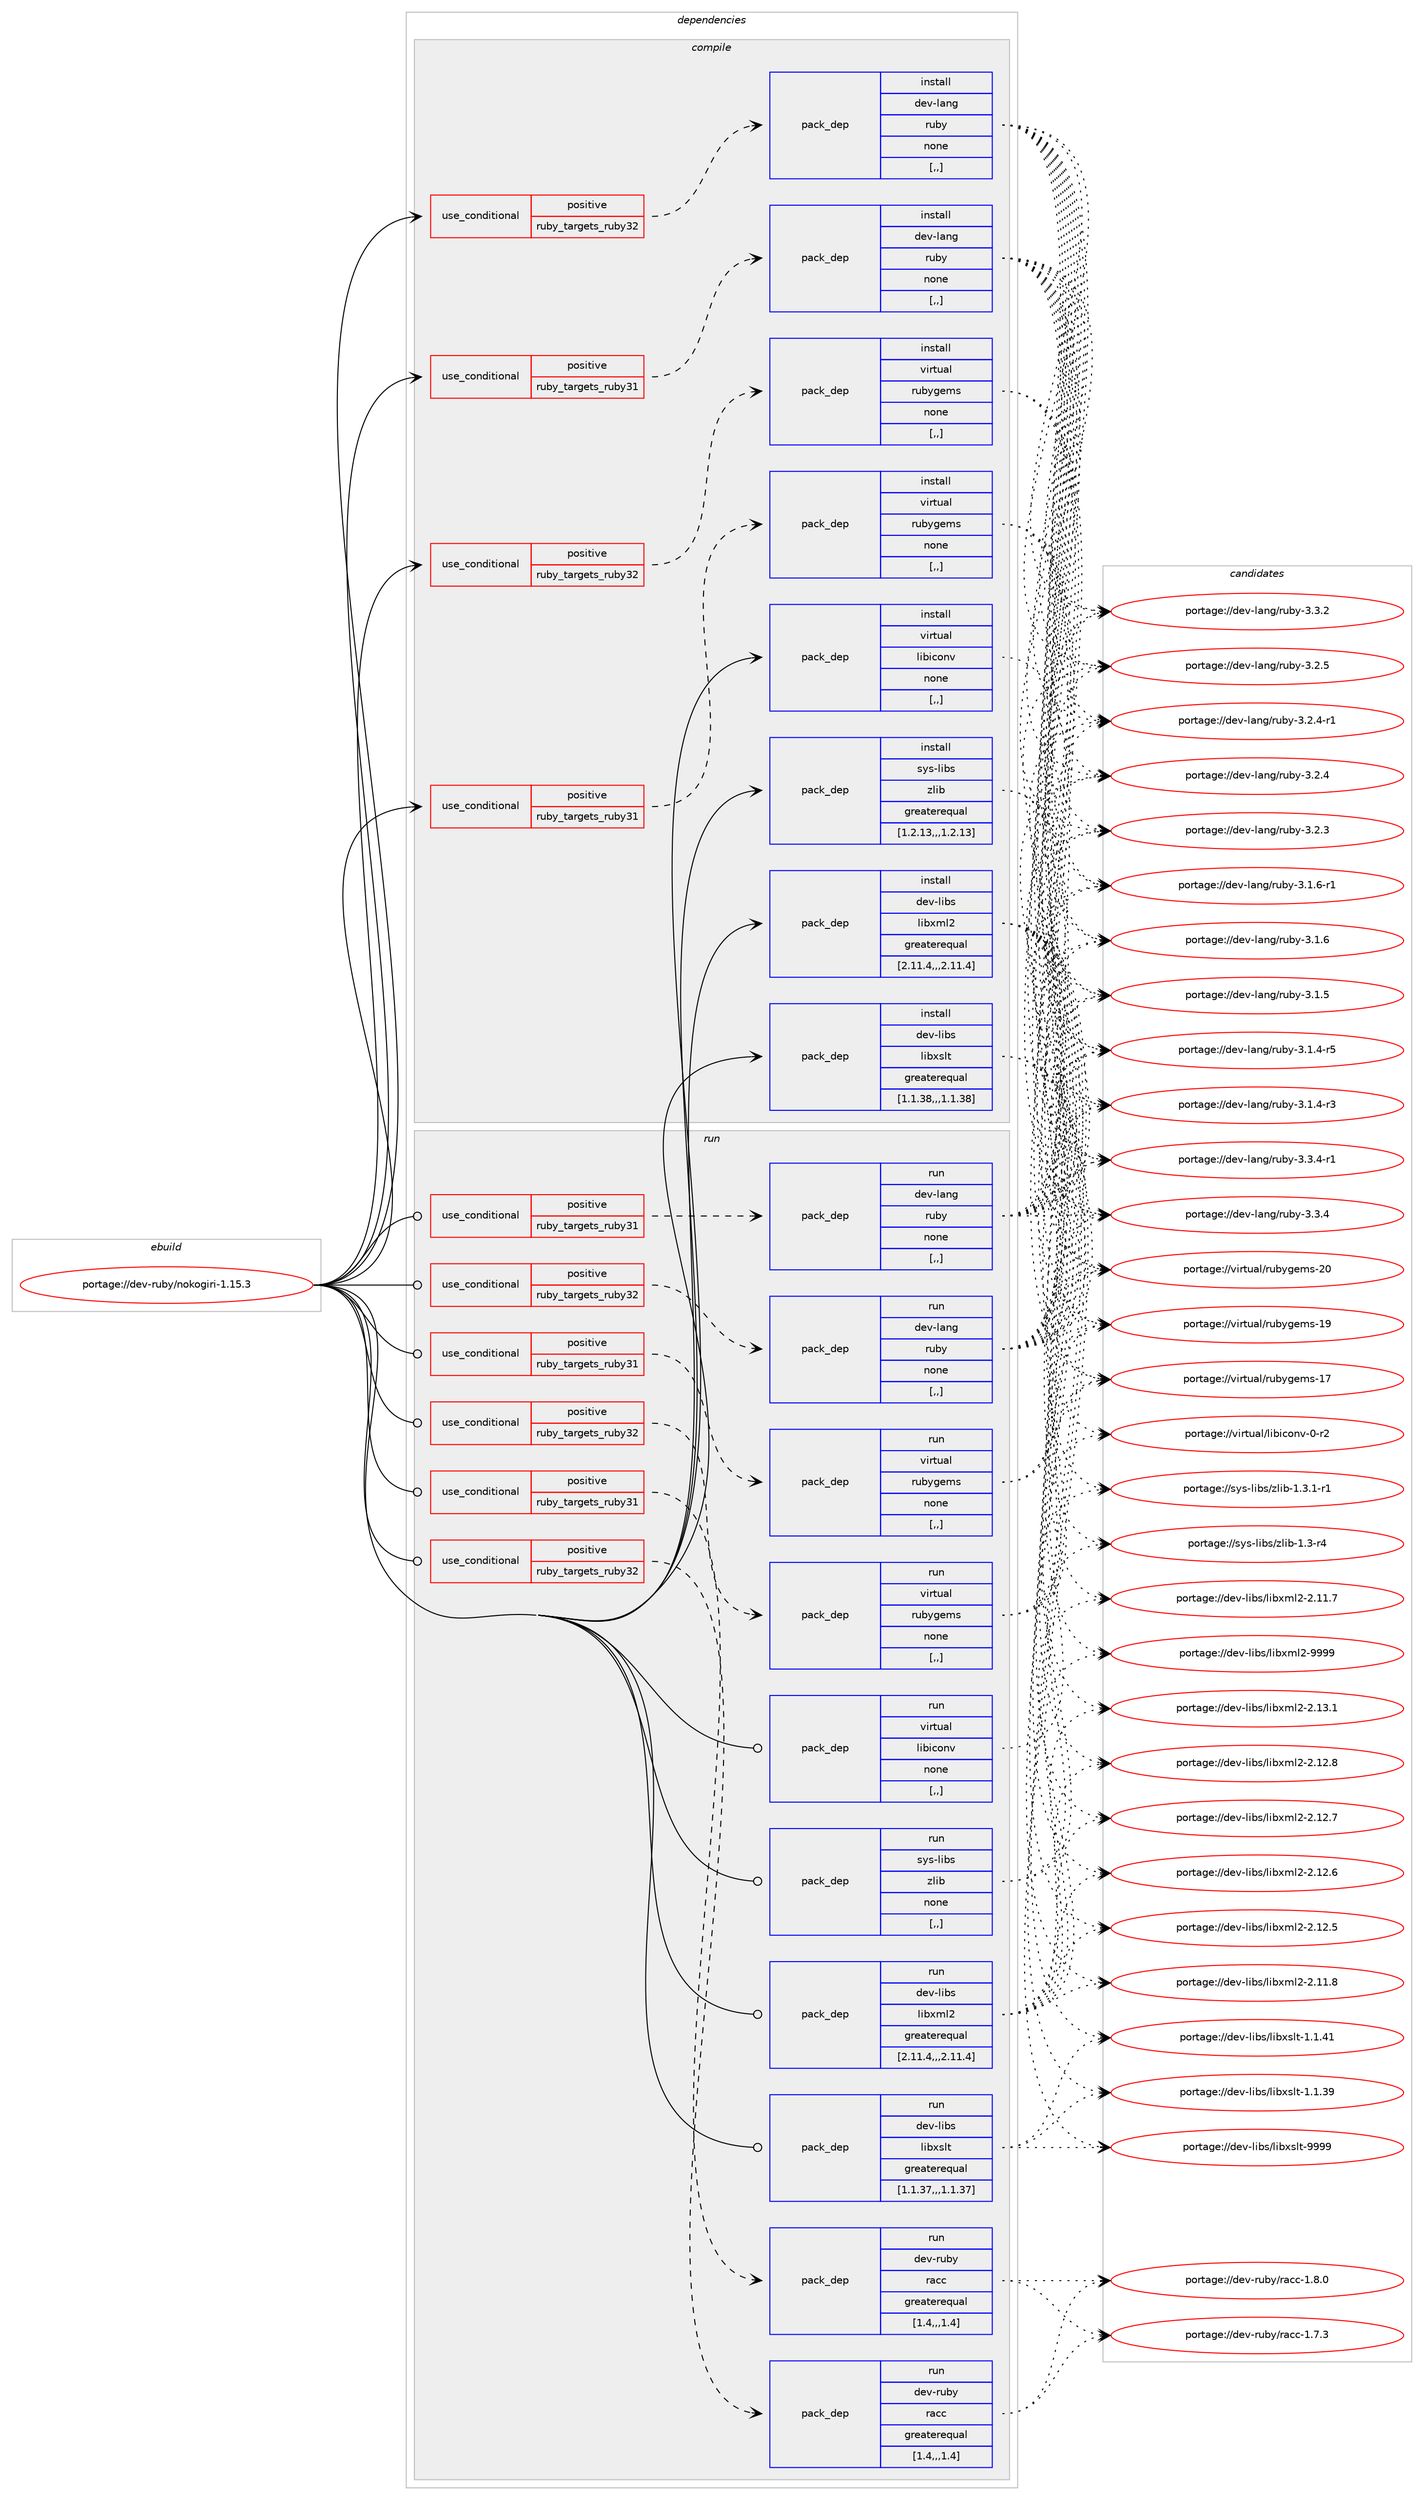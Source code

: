 digraph prolog {

# *************
# Graph options
# *************

newrank=true;
concentrate=true;
compound=true;
graph [rankdir=LR,fontname=Helvetica,fontsize=10,ranksep=1.5];#, ranksep=2.5, nodesep=0.2];
edge  [arrowhead=vee];
node  [fontname=Helvetica,fontsize=10];

# **********
# The ebuild
# **********

subgraph cluster_leftcol {
color=gray;
label=<<i>ebuild</i>>;
id [label="portage://dev-ruby/nokogiri-1.15.3", color=red, width=4, href="../dev-ruby/nokogiri-1.15.3.svg"];
}

# ****************
# The dependencies
# ****************

subgraph cluster_midcol {
color=gray;
label=<<i>dependencies</i>>;
subgraph cluster_compile {
fillcolor="#eeeeee";
style=filled;
label=<<i>compile</i>>;
subgraph cond51952 {
dependency192863 [label=<<TABLE BORDER="0" CELLBORDER="1" CELLSPACING="0" CELLPADDING="4"><TR><TD ROWSPAN="3" CELLPADDING="10">use_conditional</TD></TR><TR><TD>positive</TD></TR><TR><TD>ruby_targets_ruby31</TD></TR></TABLE>>, shape=none, color=red];
subgraph pack139568 {
dependency192864 [label=<<TABLE BORDER="0" CELLBORDER="1" CELLSPACING="0" CELLPADDING="4" WIDTH="220"><TR><TD ROWSPAN="6" CELLPADDING="30">pack_dep</TD></TR><TR><TD WIDTH="110">install</TD></TR><TR><TD>dev-lang</TD></TR><TR><TD>ruby</TD></TR><TR><TD>none</TD></TR><TR><TD>[,,]</TD></TR></TABLE>>, shape=none, color=blue];
}
dependency192863:e -> dependency192864:w [weight=20,style="dashed",arrowhead="vee"];
}
id:e -> dependency192863:w [weight=20,style="solid",arrowhead="vee"];
subgraph cond51953 {
dependency192865 [label=<<TABLE BORDER="0" CELLBORDER="1" CELLSPACING="0" CELLPADDING="4"><TR><TD ROWSPAN="3" CELLPADDING="10">use_conditional</TD></TR><TR><TD>positive</TD></TR><TR><TD>ruby_targets_ruby31</TD></TR></TABLE>>, shape=none, color=red];
subgraph pack139569 {
dependency192866 [label=<<TABLE BORDER="0" CELLBORDER="1" CELLSPACING="0" CELLPADDING="4" WIDTH="220"><TR><TD ROWSPAN="6" CELLPADDING="30">pack_dep</TD></TR><TR><TD WIDTH="110">install</TD></TR><TR><TD>virtual</TD></TR><TR><TD>rubygems</TD></TR><TR><TD>none</TD></TR><TR><TD>[,,]</TD></TR></TABLE>>, shape=none, color=blue];
}
dependency192865:e -> dependency192866:w [weight=20,style="dashed",arrowhead="vee"];
}
id:e -> dependency192865:w [weight=20,style="solid",arrowhead="vee"];
subgraph cond51954 {
dependency192867 [label=<<TABLE BORDER="0" CELLBORDER="1" CELLSPACING="0" CELLPADDING="4"><TR><TD ROWSPAN="3" CELLPADDING="10">use_conditional</TD></TR><TR><TD>positive</TD></TR><TR><TD>ruby_targets_ruby32</TD></TR></TABLE>>, shape=none, color=red];
subgraph pack139570 {
dependency192868 [label=<<TABLE BORDER="0" CELLBORDER="1" CELLSPACING="0" CELLPADDING="4" WIDTH="220"><TR><TD ROWSPAN="6" CELLPADDING="30">pack_dep</TD></TR><TR><TD WIDTH="110">install</TD></TR><TR><TD>dev-lang</TD></TR><TR><TD>ruby</TD></TR><TR><TD>none</TD></TR><TR><TD>[,,]</TD></TR></TABLE>>, shape=none, color=blue];
}
dependency192867:e -> dependency192868:w [weight=20,style="dashed",arrowhead="vee"];
}
id:e -> dependency192867:w [weight=20,style="solid",arrowhead="vee"];
subgraph cond51955 {
dependency192869 [label=<<TABLE BORDER="0" CELLBORDER="1" CELLSPACING="0" CELLPADDING="4"><TR><TD ROWSPAN="3" CELLPADDING="10">use_conditional</TD></TR><TR><TD>positive</TD></TR><TR><TD>ruby_targets_ruby32</TD></TR></TABLE>>, shape=none, color=red];
subgraph pack139571 {
dependency192870 [label=<<TABLE BORDER="0" CELLBORDER="1" CELLSPACING="0" CELLPADDING="4" WIDTH="220"><TR><TD ROWSPAN="6" CELLPADDING="30">pack_dep</TD></TR><TR><TD WIDTH="110">install</TD></TR><TR><TD>virtual</TD></TR><TR><TD>rubygems</TD></TR><TR><TD>none</TD></TR><TR><TD>[,,]</TD></TR></TABLE>>, shape=none, color=blue];
}
dependency192869:e -> dependency192870:w [weight=20,style="dashed",arrowhead="vee"];
}
id:e -> dependency192869:w [weight=20,style="solid",arrowhead="vee"];
subgraph pack139572 {
dependency192871 [label=<<TABLE BORDER="0" CELLBORDER="1" CELLSPACING="0" CELLPADDING="4" WIDTH="220"><TR><TD ROWSPAN="6" CELLPADDING="30">pack_dep</TD></TR><TR><TD WIDTH="110">install</TD></TR><TR><TD>dev-libs</TD></TR><TR><TD>libxml2</TD></TR><TR><TD>greaterequal</TD></TR><TR><TD>[2.11.4,,,2.11.4]</TD></TR></TABLE>>, shape=none, color=blue];
}
id:e -> dependency192871:w [weight=20,style="solid",arrowhead="vee"];
subgraph pack139573 {
dependency192872 [label=<<TABLE BORDER="0" CELLBORDER="1" CELLSPACING="0" CELLPADDING="4" WIDTH="220"><TR><TD ROWSPAN="6" CELLPADDING="30">pack_dep</TD></TR><TR><TD WIDTH="110">install</TD></TR><TR><TD>dev-libs</TD></TR><TR><TD>libxslt</TD></TR><TR><TD>greaterequal</TD></TR><TR><TD>[1.1.38,,,1.1.38]</TD></TR></TABLE>>, shape=none, color=blue];
}
id:e -> dependency192872:w [weight=20,style="solid",arrowhead="vee"];
subgraph pack139574 {
dependency192873 [label=<<TABLE BORDER="0" CELLBORDER="1" CELLSPACING="0" CELLPADDING="4" WIDTH="220"><TR><TD ROWSPAN="6" CELLPADDING="30">pack_dep</TD></TR><TR><TD WIDTH="110">install</TD></TR><TR><TD>sys-libs</TD></TR><TR><TD>zlib</TD></TR><TR><TD>greaterequal</TD></TR><TR><TD>[1.2.13,,,1.2.13]</TD></TR></TABLE>>, shape=none, color=blue];
}
id:e -> dependency192873:w [weight=20,style="solid",arrowhead="vee"];
subgraph pack139575 {
dependency192874 [label=<<TABLE BORDER="0" CELLBORDER="1" CELLSPACING="0" CELLPADDING="4" WIDTH="220"><TR><TD ROWSPAN="6" CELLPADDING="30">pack_dep</TD></TR><TR><TD WIDTH="110">install</TD></TR><TR><TD>virtual</TD></TR><TR><TD>libiconv</TD></TR><TR><TD>none</TD></TR><TR><TD>[,,]</TD></TR></TABLE>>, shape=none, color=blue];
}
id:e -> dependency192874:w [weight=20,style="solid",arrowhead="vee"];
}
subgraph cluster_compileandrun {
fillcolor="#eeeeee";
style=filled;
label=<<i>compile and run</i>>;
}
subgraph cluster_run {
fillcolor="#eeeeee";
style=filled;
label=<<i>run</i>>;
subgraph cond51956 {
dependency192875 [label=<<TABLE BORDER="0" CELLBORDER="1" CELLSPACING="0" CELLPADDING="4"><TR><TD ROWSPAN="3" CELLPADDING="10">use_conditional</TD></TR><TR><TD>positive</TD></TR><TR><TD>ruby_targets_ruby31</TD></TR></TABLE>>, shape=none, color=red];
subgraph pack139576 {
dependency192876 [label=<<TABLE BORDER="0" CELLBORDER="1" CELLSPACING="0" CELLPADDING="4" WIDTH="220"><TR><TD ROWSPAN="6" CELLPADDING="30">pack_dep</TD></TR><TR><TD WIDTH="110">run</TD></TR><TR><TD>dev-lang</TD></TR><TR><TD>ruby</TD></TR><TR><TD>none</TD></TR><TR><TD>[,,]</TD></TR></TABLE>>, shape=none, color=blue];
}
dependency192875:e -> dependency192876:w [weight=20,style="dashed",arrowhead="vee"];
}
id:e -> dependency192875:w [weight=20,style="solid",arrowhead="odot"];
subgraph cond51957 {
dependency192877 [label=<<TABLE BORDER="0" CELLBORDER="1" CELLSPACING="0" CELLPADDING="4"><TR><TD ROWSPAN="3" CELLPADDING="10">use_conditional</TD></TR><TR><TD>positive</TD></TR><TR><TD>ruby_targets_ruby31</TD></TR></TABLE>>, shape=none, color=red];
subgraph pack139577 {
dependency192878 [label=<<TABLE BORDER="0" CELLBORDER="1" CELLSPACING="0" CELLPADDING="4" WIDTH="220"><TR><TD ROWSPAN="6" CELLPADDING="30">pack_dep</TD></TR><TR><TD WIDTH="110">run</TD></TR><TR><TD>dev-ruby</TD></TR><TR><TD>racc</TD></TR><TR><TD>greaterequal</TD></TR><TR><TD>[1.4,,,1.4]</TD></TR></TABLE>>, shape=none, color=blue];
}
dependency192877:e -> dependency192878:w [weight=20,style="dashed",arrowhead="vee"];
}
id:e -> dependency192877:w [weight=20,style="solid",arrowhead="odot"];
subgraph cond51958 {
dependency192879 [label=<<TABLE BORDER="0" CELLBORDER="1" CELLSPACING="0" CELLPADDING="4"><TR><TD ROWSPAN="3" CELLPADDING="10">use_conditional</TD></TR><TR><TD>positive</TD></TR><TR><TD>ruby_targets_ruby31</TD></TR></TABLE>>, shape=none, color=red];
subgraph pack139578 {
dependency192880 [label=<<TABLE BORDER="0" CELLBORDER="1" CELLSPACING="0" CELLPADDING="4" WIDTH="220"><TR><TD ROWSPAN="6" CELLPADDING="30">pack_dep</TD></TR><TR><TD WIDTH="110">run</TD></TR><TR><TD>virtual</TD></TR><TR><TD>rubygems</TD></TR><TR><TD>none</TD></TR><TR><TD>[,,]</TD></TR></TABLE>>, shape=none, color=blue];
}
dependency192879:e -> dependency192880:w [weight=20,style="dashed",arrowhead="vee"];
}
id:e -> dependency192879:w [weight=20,style="solid",arrowhead="odot"];
subgraph cond51959 {
dependency192881 [label=<<TABLE BORDER="0" CELLBORDER="1" CELLSPACING="0" CELLPADDING="4"><TR><TD ROWSPAN="3" CELLPADDING="10">use_conditional</TD></TR><TR><TD>positive</TD></TR><TR><TD>ruby_targets_ruby32</TD></TR></TABLE>>, shape=none, color=red];
subgraph pack139579 {
dependency192882 [label=<<TABLE BORDER="0" CELLBORDER="1" CELLSPACING="0" CELLPADDING="4" WIDTH="220"><TR><TD ROWSPAN="6" CELLPADDING="30">pack_dep</TD></TR><TR><TD WIDTH="110">run</TD></TR><TR><TD>dev-lang</TD></TR><TR><TD>ruby</TD></TR><TR><TD>none</TD></TR><TR><TD>[,,]</TD></TR></TABLE>>, shape=none, color=blue];
}
dependency192881:e -> dependency192882:w [weight=20,style="dashed",arrowhead="vee"];
}
id:e -> dependency192881:w [weight=20,style="solid",arrowhead="odot"];
subgraph cond51960 {
dependency192883 [label=<<TABLE BORDER="0" CELLBORDER="1" CELLSPACING="0" CELLPADDING="4"><TR><TD ROWSPAN="3" CELLPADDING="10">use_conditional</TD></TR><TR><TD>positive</TD></TR><TR><TD>ruby_targets_ruby32</TD></TR></TABLE>>, shape=none, color=red];
subgraph pack139580 {
dependency192884 [label=<<TABLE BORDER="0" CELLBORDER="1" CELLSPACING="0" CELLPADDING="4" WIDTH="220"><TR><TD ROWSPAN="6" CELLPADDING="30">pack_dep</TD></TR><TR><TD WIDTH="110">run</TD></TR><TR><TD>dev-ruby</TD></TR><TR><TD>racc</TD></TR><TR><TD>greaterequal</TD></TR><TR><TD>[1.4,,,1.4]</TD></TR></TABLE>>, shape=none, color=blue];
}
dependency192883:e -> dependency192884:w [weight=20,style="dashed",arrowhead="vee"];
}
id:e -> dependency192883:w [weight=20,style="solid",arrowhead="odot"];
subgraph cond51961 {
dependency192885 [label=<<TABLE BORDER="0" CELLBORDER="1" CELLSPACING="0" CELLPADDING="4"><TR><TD ROWSPAN="3" CELLPADDING="10">use_conditional</TD></TR><TR><TD>positive</TD></TR><TR><TD>ruby_targets_ruby32</TD></TR></TABLE>>, shape=none, color=red];
subgraph pack139581 {
dependency192886 [label=<<TABLE BORDER="0" CELLBORDER="1" CELLSPACING="0" CELLPADDING="4" WIDTH="220"><TR><TD ROWSPAN="6" CELLPADDING="30">pack_dep</TD></TR><TR><TD WIDTH="110">run</TD></TR><TR><TD>virtual</TD></TR><TR><TD>rubygems</TD></TR><TR><TD>none</TD></TR><TR><TD>[,,]</TD></TR></TABLE>>, shape=none, color=blue];
}
dependency192885:e -> dependency192886:w [weight=20,style="dashed",arrowhead="vee"];
}
id:e -> dependency192885:w [weight=20,style="solid",arrowhead="odot"];
subgraph pack139582 {
dependency192887 [label=<<TABLE BORDER="0" CELLBORDER="1" CELLSPACING="0" CELLPADDING="4" WIDTH="220"><TR><TD ROWSPAN="6" CELLPADDING="30">pack_dep</TD></TR><TR><TD WIDTH="110">run</TD></TR><TR><TD>dev-libs</TD></TR><TR><TD>libxml2</TD></TR><TR><TD>greaterequal</TD></TR><TR><TD>[2.11.4,,,2.11.4]</TD></TR></TABLE>>, shape=none, color=blue];
}
id:e -> dependency192887:w [weight=20,style="solid",arrowhead="odot"];
subgraph pack139583 {
dependency192888 [label=<<TABLE BORDER="0" CELLBORDER="1" CELLSPACING="0" CELLPADDING="4" WIDTH="220"><TR><TD ROWSPAN="6" CELLPADDING="30">pack_dep</TD></TR><TR><TD WIDTH="110">run</TD></TR><TR><TD>dev-libs</TD></TR><TR><TD>libxslt</TD></TR><TR><TD>greaterequal</TD></TR><TR><TD>[1.1.37,,,1.1.37]</TD></TR></TABLE>>, shape=none, color=blue];
}
id:e -> dependency192888:w [weight=20,style="solid",arrowhead="odot"];
subgraph pack139584 {
dependency192889 [label=<<TABLE BORDER="0" CELLBORDER="1" CELLSPACING="0" CELLPADDING="4" WIDTH="220"><TR><TD ROWSPAN="6" CELLPADDING="30">pack_dep</TD></TR><TR><TD WIDTH="110">run</TD></TR><TR><TD>sys-libs</TD></TR><TR><TD>zlib</TD></TR><TR><TD>none</TD></TR><TR><TD>[,,]</TD></TR></TABLE>>, shape=none, color=blue];
}
id:e -> dependency192889:w [weight=20,style="solid",arrowhead="odot"];
subgraph pack139585 {
dependency192890 [label=<<TABLE BORDER="0" CELLBORDER="1" CELLSPACING="0" CELLPADDING="4" WIDTH="220"><TR><TD ROWSPAN="6" CELLPADDING="30">pack_dep</TD></TR><TR><TD WIDTH="110">run</TD></TR><TR><TD>virtual</TD></TR><TR><TD>libiconv</TD></TR><TR><TD>none</TD></TR><TR><TD>[,,]</TD></TR></TABLE>>, shape=none, color=blue];
}
id:e -> dependency192890:w [weight=20,style="solid",arrowhead="odot"];
}
}

# **************
# The candidates
# **************

subgraph cluster_choices {
rank=same;
color=gray;
label=<<i>candidates</i>>;

subgraph choice139568 {
color=black;
nodesep=1;
choice100101118451089711010347114117981214551465146524511449 [label="portage://dev-lang/ruby-3.3.4-r1", color=red, width=4,href="../dev-lang/ruby-3.3.4-r1.svg"];
choice10010111845108971101034711411798121455146514652 [label="portage://dev-lang/ruby-3.3.4", color=red, width=4,href="../dev-lang/ruby-3.3.4.svg"];
choice10010111845108971101034711411798121455146514650 [label="portage://dev-lang/ruby-3.3.2", color=red, width=4,href="../dev-lang/ruby-3.3.2.svg"];
choice10010111845108971101034711411798121455146504653 [label="portage://dev-lang/ruby-3.2.5", color=red, width=4,href="../dev-lang/ruby-3.2.5.svg"];
choice100101118451089711010347114117981214551465046524511449 [label="portage://dev-lang/ruby-3.2.4-r1", color=red, width=4,href="../dev-lang/ruby-3.2.4-r1.svg"];
choice10010111845108971101034711411798121455146504652 [label="portage://dev-lang/ruby-3.2.4", color=red, width=4,href="../dev-lang/ruby-3.2.4.svg"];
choice10010111845108971101034711411798121455146504651 [label="portage://dev-lang/ruby-3.2.3", color=red, width=4,href="../dev-lang/ruby-3.2.3.svg"];
choice100101118451089711010347114117981214551464946544511449 [label="portage://dev-lang/ruby-3.1.6-r1", color=red, width=4,href="../dev-lang/ruby-3.1.6-r1.svg"];
choice10010111845108971101034711411798121455146494654 [label="portage://dev-lang/ruby-3.1.6", color=red, width=4,href="../dev-lang/ruby-3.1.6.svg"];
choice10010111845108971101034711411798121455146494653 [label="portage://dev-lang/ruby-3.1.5", color=red, width=4,href="../dev-lang/ruby-3.1.5.svg"];
choice100101118451089711010347114117981214551464946524511453 [label="portage://dev-lang/ruby-3.1.4-r5", color=red, width=4,href="../dev-lang/ruby-3.1.4-r5.svg"];
choice100101118451089711010347114117981214551464946524511451 [label="portage://dev-lang/ruby-3.1.4-r3", color=red, width=4,href="../dev-lang/ruby-3.1.4-r3.svg"];
dependency192864:e -> choice100101118451089711010347114117981214551465146524511449:w [style=dotted,weight="100"];
dependency192864:e -> choice10010111845108971101034711411798121455146514652:w [style=dotted,weight="100"];
dependency192864:e -> choice10010111845108971101034711411798121455146514650:w [style=dotted,weight="100"];
dependency192864:e -> choice10010111845108971101034711411798121455146504653:w [style=dotted,weight="100"];
dependency192864:e -> choice100101118451089711010347114117981214551465046524511449:w [style=dotted,weight="100"];
dependency192864:e -> choice10010111845108971101034711411798121455146504652:w [style=dotted,weight="100"];
dependency192864:e -> choice10010111845108971101034711411798121455146504651:w [style=dotted,weight="100"];
dependency192864:e -> choice100101118451089711010347114117981214551464946544511449:w [style=dotted,weight="100"];
dependency192864:e -> choice10010111845108971101034711411798121455146494654:w [style=dotted,weight="100"];
dependency192864:e -> choice10010111845108971101034711411798121455146494653:w [style=dotted,weight="100"];
dependency192864:e -> choice100101118451089711010347114117981214551464946524511453:w [style=dotted,weight="100"];
dependency192864:e -> choice100101118451089711010347114117981214551464946524511451:w [style=dotted,weight="100"];
}
subgraph choice139569 {
color=black;
nodesep=1;
choice118105114116117971084711411798121103101109115455048 [label="portage://virtual/rubygems-20", color=red, width=4,href="../virtual/rubygems-20.svg"];
choice118105114116117971084711411798121103101109115454957 [label="portage://virtual/rubygems-19", color=red, width=4,href="../virtual/rubygems-19.svg"];
choice118105114116117971084711411798121103101109115454955 [label="portage://virtual/rubygems-17", color=red, width=4,href="../virtual/rubygems-17.svg"];
dependency192866:e -> choice118105114116117971084711411798121103101109115455048:w [style=dotted,weight="100"];
dependency192866:e -> choice118105114116117971084711411798121103101109115454957:w [style=dotted,weight="100"];
dependency192866:e -> choice118105114116117971084711411798121103101109115454955:w [style=dotted,weight="100"];
}
subgraph choice139570 {
color=black;
nodesep=1;
choice100101118451089711010347114117981214551465146524511449 [label="portage://dev-lang/ruby-3.3.4-r1", color=red, width=4,href="../dev-lang/ruby-3.3.4-r1.svg"];
choice10010111845108971101034711411798121455146514652 [label="portage://dev-lang/ruby-3.3.4", color=red, width=4,href="../dev-lang/ruby-3.3.4.svg"];
choice10010111845108971101034711411798121455146514650 [label="portage://dev-lang/ruby-3.3.2", color=red, width=4,href="../dev-lang/ruby-3.3.2.svg"];
choice10010111845108971101034711411798121455146504653 [label="portage://dev-lang/ruby-3.2.5", color=red, width=4,href="../dev-lang/ruby-3.2.5.svg"];
choice100101118451089711010347114117981214551465046524511449 [label="portage://dev-lang/ruby-3.2.4-r1", color=red, width=4,href="../dev-lang/ruby-3.2.4-r1.svg"];
choice10010111845108971101034711411798121455146504652 [label="portage://dev-lang/ruby-3.2.4", color=red, width=4,href="../dev-lang/ruby-3.2.4.svg"];
choice10010111845108971101034711411798121455146504651 [label="portage://dev-lang/ruby-3.2.3", color=red, width=4,href="../dev-lang/ruby-3.2.3.svg"];
choice100101118451089711010347114117981214551464946544511449 [label="portage://dev-lang/ruby-3.1.6-r1", color=red, width=4,href="../dev-lang/ruby-3.1.6-r1.svg"];
choice10010111845108971101034711411798121455146494654 [label="portage://dev-lang/ruby-3.1.6", color=red, width=4,href="../dev-lang/ruby-3.1.6.svg"];
choice10010111845108971101034711411798121455146494653 [label="portage://dev-lang/ruby-3.1.5", color=red, width=4,href="../dev-lang/ruby-3.1.5.svg"];
choice100101118451089711010347114117981214551464946524511453 [label="portage://dev-lang/ruby-3.1.4-r5", color=red, width=4,href="../dev-lang/ruby-3.1.4-r5.svg"];
choice100101118451089711010347114117981214551464946524511451 [label="portage://dev-lang/ruby-3.1.4-r3", color=red, width=4,href="../dev-lang/ruby-3.1.4-r3.svg"];
dependency192868:e -> choice100101118451089711010347114117981214551465146524511449:w [style=dotted,weight="100"];
dependency192868:e -> choice10010111845108971101034711411798121455146514652:w [style=dotted,weight="100"];
dependency192868:e -> choice10010111845108971101034711411798121455146514650:w [style=dotted,weight="100"];
dependency192868:e -> choice10010111845108971101034711411798121455146504653:w [style=dotted,weight="100"];
dependency192868:e -> choice100101118451089711010347114117981214551465046524511449:w [style=dotted,weight="100"];
dependency192868:e -> choice10010111845108971101034711411798121455146504652:w [style=dotted,weight="100"];
dependency192868:e -> choice10010111845108971101034711411798121455146504651:w [style=dotted,weight="100"];
dependency192868:e -> choice100101118451089711010347114117981214551464946544511449:w [style=dotted,weight="100"];
dependency192868:e -> choice10010111845108971101034711411798121455146494654:w [style=dotted,weight="100"];
dependency192868:e -> choice10010111845108971101034711411798121455146494653:w [style=dotted,weight="100"];
dependency192868:e -> choice100101118451089711010347114117981214551464946524511453:w [style=dotted,weight="100"];
dependency192868:e -> choice100101118451089711010347114117981214551464946524511451:w [style=dotted,weight="100"];
}
subgraph choice139571 {
color=black;
nodesep=1;
choice118105114116117971084711411798121103101109115455048 [label="portage://virtual/rubygems-20", color=red, width=4,href="../virtual/rubygems-20.svg"];
choice118105114116117971084711411798121103101109115454957 [label="portage://virtual/rubygems-19", color=red, width=4,href="../virtual/rubygems-19.svg"];
choice118105114116117971084711411798121103101109115454955 [label="portage://virtual/rubygems-17", color=red, width=4,href="../virtual/rubygems-17.svg"];
dependency192870:e -> choice118105114116117971084711411798121103101109115455048:w [style=dotted,weight="100"];
dependency192870:e -> choice118105114116117971084711411798121103101109115454957:w [style=dotted,weight="100"];
dependency192870:e -> choice118105114116117971084711411798121103101109115454955:w [style=dotted,weight="100"];
}
subgraph choice139572 {
color=black;
nodesep=1;
choice10010111845108105981154710810598120109108504557575757 [label="portage://dev-libs/libxml2-9999", color=red, width=4,href="../dev-libs/libxml2-9999.svg"];
choice100101118451081059811547108105981201091085045504649514649 [label="portage://dev-libs/libxml2-2.13.1", color=red, width=4,href="../dev-libs/libxml2-2.13.1.svg"];
choice100101118451081059811547108105981201091085045504649504656 [label="portage://dev-libs/libxml2-2.12.8", color=red, width=4,href="../dev-libs/libxml2-2.12.8.svg"];
choice100101118451081059811547108105981201091085045504649504655 [label="portage://dev-libs/libxml2-2.12.7", color=red, width=4,href="../dev-libs/libxml2-2.12.7.svg"];
choice100101118451081059811547108105981201091085045504649504654 [label="portage://dev-libs/libxml2-2.12.6", color=red, width=4,href="../dev-libs/libxml2-2.12.6.svg"];
choice100101118451081059811547108105981201091085045504649504653 [label="portage://dev-libs/libxml2-2.12.5", color=red, width=4,href="../dev-libs/libxml2-2.12.5.svg"];
choice100101118451081059811547108105981201091085045504649494656 [label="portage://dev-libs/libxml2-2.11.8", color=red, width=4,href="../dev-libs/libxml2-2.11.8.svg"];
choice100101118451081059811547108105981201091085045504649494655 [label="portage://dev-libs/libxml2-2.11.7", color=red, width=4,href="../dev-libs/libxml2-2.11.7.svg"];
dependency192871:e -> choice10010111845108105981154710810598120109108504557575757:w [style=dotted,weight="100"];
dependency192871:e -> choice100101118451081059811547108105981201091085045504649514649:w [style=dotted,weight="100"];
dependency192871:e -> choice100101118451081059811547108105981201091085045504649504656:w [style=dotted,weight="100"];
dependency192871:e -> choice100101118451081059811547108105981201091085045504649504655:w [style=dotted,weight="100"];
dependency192871:e -> choice100101118451081059811547108105981201091085045504649504654:w [style=dotted,weight="100"];
dependency192871:e -> choice100101118451081059811547108105981201091085045504649504653:w [style=dotted,weight="100"];
dependency192871:e -> choice100101118451081059811547108105981201091085045504649494656:w [style=dotted,weight="100"];
dependency192871:e -> choice100101118451081059811547108105981201091085045504649494655:w [style=dotted,weight="100"];
}
subgraph choice139573 {
color=black;
nodesep=1;
choice100101118451081059811547108105981201151081164557575757 [label="portage://dev-libs/libxslt-9999", color=red, width=4,href="../dev-libs/libxslt-9999.svg"];
choice1001011184510810598115471081059812011510811645494649465249 [label="portage://dev-libs/libxslt-1.1.41", color=red, width=4,href="../dev-libs/libxslt-1.1.41.svg"];
choice1001011184510810598115471081059812011510811645494649465157 [label="portage://dev-libs/libxslt-1.1.39", color=red, width=4,href="../dev-libs/libxslt-1.1.39.svg"];
dependency192872:e -> choice100101118451081059811547108105981201151081164557575757:w [style=dotted,weight="100"];
dependency192872:e -> choice1001011184510810598115471081059812011510811645494649465249:w [style=dotted,weight="100"];
dependency192872:e -> choice1001011184510810598115471081059812011510811645494649465157:w [style=dotted,weight="100"];
}
subgraph choice139574 {
color=black;
nodesep=1;
choice115121115451081059811547122108105984549465146494511449 [label="portage://sys-libs/zlib-1.3.1-r1", color=red, width=4,href="../sys-libs/zlib-1.3.1-r1.svg"];
choice11512111545108105981154712210810598454946514511452 [label="portage://sys-libs/zlib-1.3-r4", color=red, width=4,href="../sys-libs/zlib-1.3-r4.svg"];
dependency192873:e -> choice115121115451081059811547122108105984549465146494511449:w [style=dotted,weight="100"];
dependency192873:e -> choice11512111545108105981154712210810598454946514511452:w [style=dotted,weight="100"];
}
subgraph choice139575 {
color=black;
nodesep=1;
choice1181051141161179710847108105981059911111011845484511450 [label="portage://virtual/libiconv-0-r2", color=red, width=4,href="../virtual/libiconv-0-r2.svg"];
dependency192874:e -> choice1181051141161179710847108105981059911111011845484511450:w [style=dotted,weight="100"];
}
subgraph choice139576 {
color=black;
nodesep=1;
choice100101118451089711010347114117981214551465146524511449 [label="portage://dev-lang/ruby-3.3.4-r1", color=red, width=4,href="../dev-lang/ruby-3.3.4-r1.svg"];
choice10010111845108971101034711411798121455146514652 [label="portage://dev-lang/ruby-3.3.4", color=red, width=4,href="../dev-lang/ruby-3.3.4.svg"];
choice10010111845108971101034711411798121455146514650 [label="portage://dev-lang/ruby-3.3.2", color=red, width=4,href="../dev-lang/ruby-3.3.2.svg"];
choice10010111845108971101034711411798121455146504653 [label="portage://dev-lang/ruby-3.2.5", color=red, width=4,href="../dev-lang/ruby-3.2.5.svg"];
choice100101118451089711010347114117981214551465046524511449 [label="portage://dev-lang/ruby-3.2.4-r1", color=red, width=4,href="../dev-lang/ruby-3.2.4-r1.svg"];
choice10010111845108971101034711411798121455146504652 [label="portage://dev-lang/ruby-3.2.4", color=red, width=4,href="../dev-lang/ruby-3.2.4.svg"];
choice10010111845108971101034711411798121455146504651 [label="portage://dev-lang/ruby-3.2.3", color=red, width=4,href="../dev-lang/ruby-3.2.3.svg"];
choice100101118451089711010347114117981214551464946544511449 [label="portage://dev-lang/ruby-3.1.6-r1", color=red, width=4,href="../dev-lang/ruby-3.1.6-r1.svg"];
choice10010111845108971101034711411798121455146494654 [label="portage://dev-lang/ruby-3.1.6", color=red, width=4,href="../dev-lang/ruby-3.1.6.svg"];
choice10010111845108971101034711411798121455146494653 [label="portage://dev-lang/ruby-3.1.5", color=red, width=4,href="../dev-lang/ruby-3.1.5.svg"];
choice100101118451089711010347114117981214551464946524511453 [label="portage://dev-lang/ruby-3.1.4-r5", color=red, width=4,href="../dev-lang/ruby-3.1.4-r5.svg"];
choice100101118451089711010347114117981214551464946524511451 [label="portage://dev-lang/ruby-3.1.4-r3", color=red, width=4,href="../dev-lang/ruby-3.1.4-r3.svg"];
dependency192876:e -> choice100101118451089711010347114117981214551465146524511449:w [style=dotted,weight="100"];
dependency192876:e -> choice10010111845108971101034711411798121455146514652:w [style=dotted,weight="100"];
dependency192876:e -> choice10010111845108971101034711411798121455146514650:w [style=dotted,weight="100"];
dependency192876:e -> choice10010111845108971101034711411798121455146504653:w [style=dotted,weight="100"];
dependency192876:e -> choice100101118451089711010347114117981214551465046524511449:w [style=dotted,weight="100"];
dependency192876:e -> choice10010111845108971101034711411798121455146504652:w [style=dotted,weight="100"];
dependency192876:e -> choice10010111845108971101034711411798121455146504651:w [style=dotted,weight="100"];
dependency192876:e -> choice100101118451089711010347114117981214551464946544511449:w [style=dotted,weight="100"];
dependency192876:e -> choice10010111845108971101034711411798121455146494654:w [style=dotted,weight="100"];
dependency192876:e -> choice10010111845108971101034711411798121455146494653:w [style=dotted,weight="100"];
dependency192876:e -> choice100101118451089711010347114117981214551464946524511453:w [style=dotted,weight="100"];
dependency192876:e -> choice100101118451089711010347114117981214551464946524511451:w [style=dotted,weight="100"];
}
subgraph choice139577 {
color=black;
nodesep=1;
choice100101118451141179812147114979999454946564648 [label="portage://dev-ruby/racc-1.8.0", color=red, width=4,href="../dev-ruby/racc-1.8.0.svg"];
choice100101118451141179812147114979999454946554651 [label="portage://dev-ruby/racc-1.7.3", color=red, width=4,href="../dev-ruby/racc-1.7.3.svg"];
dependency192878:e -> choice100101118451141179812147114979999454946564648:w [style=dotted,weight="100"];
dependency192878:e -> choice100101118451141179812147114979999454946554651:w [style=dotted,weight="100"];
}
subgraph choice139578 {
color=black;
nodesep=1;
choice118105114116117971084711411798121103101109115455048 [label="portage://virtual/rubygems-20", color=red, width=4,href="../virtual/rubygems-20.svg"];
choice118105114116117971084711411798121103101109115454957 [label="portage://virtual/rubygems-19", color=red, width=4,href="../virtual/rubygems-19.svg"];
choice118105114116117971084711411798121103101109115454955 [label="portage://virtual/rubygems-17", color=red, width=4,href="../virtual/rubygems-17.svg"];
dependency192880:e -> choice118105114116117971084711411798121103101109115455048:w [style=dotted,weight="100"];
dependency192880:e -> choice118105114116117971084711411798121103101109115454957:w [style=dotted,weight="100"];
dependency192880:e -> choice118105114116117971084711411798121103101109115454955:w [style=dotted,weight="100"];
}
subgraph choice139579 {
color=black;
nodesep=1;
choice100101118451089711010347114117981214551465146524511449 [label="portage://dev-lang/ruby-3.3.4-r1", color=red, width=4,href="../dev-lang/ruby-3.3.4-r1.svg"];
choice10010111845108971101034711411798121455146514652 [label="portage://dev-lang/ruby-3.3.4", color=red, width=4,href="../dev-lang/ruby-3.3.4.svg"];
choice10010111845108971101034711411798121455146514650 [label="portage://dev-lang/ruby-3.3.2", color=red, width=4,href="../dev-lang/ruby-3.3.2.svg"];
choice10010111845108971101034711411798121455146504653 [label="portage://dev-lang/ruby-3.2.5", color=red, width=4,href="../dev-lang/ruby-3.2.5.svg"];
choice100101118451089711010347114117981214551465046524511449 [label="portage://dev-lang/ruby-3.2.4-r1", color=red, width=4,href="../dev-lang/ruby-3.2.4-r1.svg"];
choice10010111845108971101034711411798121455146504652 [label="portage://dev-lang/ruby-3.2.4", color=red, width=4,href="../dev-lang/ruby-3.2.4.svg"];
choice10010111845108971101034711411798121455146504651 [label="portage://dev-lang/ruby-3.2.3", color=red, width=4,href="../dev-lang/ruby-3.2.3.svg"];
choice100101118451089711010347114117981214551464946544511449 [label="portage://dev-lang/ruby-3.1.6-r1", color=red, width=4,href="../dev-lang/ruby-3.1.6-r1.svg"];
choice10010111845108971101034711411798121455146494654 [label="portage://dev-lang/ruby-3.1.6", color=red, width=4,href="../dev-lang/ruby-3.1.6.svg"];
choice10010111845108971101034711411798121455146494653 [label="portage://dev-lang/ruby-3.1.5", color=red, width=4,href="../dev-lang/ruby-3.1.5.svg"];
choice100101118451089711010347114117981214551464946524511453 [label="portage://dev-lang/ruby-3.1.4-r5", color=red, width=4,href="../dev-lang/ruby-3.1.4-r5.svg"];
choice100101118451089711010347114117981214551464946524511451 [label="portage://dev-lang/ruby-3.1.4-r3", color=red, width=4,href="../dev-lang/ruby-3.1.4-r3.svg"];
dependency192882:e -> choice100101118451089711010347114117981214551465146524511449:w [style=dotted,weight="100"];
dependency192882:e -> choice10010111845108971101034711411798121455146514652:w [style=dotted,weight="100"];
dependency192882:e -> choice10010111845108971101034711411798121455146514650:w [style=dotted,weight="100"];
dependency192882:e -> choice10010111845108971101034711411798121455146504653:w [style=dotted,weight="100"];
dependency192882:e -> choice100101118451089711010347114117981214551465046524511449:w [style=dotted,weight="100"];
dependency192882:e -> choice10010111845108971101034711411798121455146504652:w [style=dotted,weight="100"];
dependency192882:e -> choice10010111845108971101034711411798121455146504651:w [style=dotted,weight="100"];
dependency192882:e -> choice100101118451089711010347114117981214551464946544511449:w [style=dotted,weight="100"];
dependency192882:e -> choice10010111845108971101034711411798121455146494654:w [style=dotted,weight="100"];
dependency192882:e -> choice10010111845108971101034711411798121455146494653:w [style=dotted,weight="100"];
dependency192882:e -> choice100101118451089711010347114117981214551464946524511453:w [style=dotted,weight="100"];
dependency192882:e -> choice100101118451089711010347114117981214551464946524511451:w [style=dotted,weight="100"];
}
subgraph choice139580 {
color=black;
nodesep=1;
choice100101118451141179812147114979999454946564648 [label="portage://dev-ruby/racc-1.8.0", color=red, width=4,href="../dev-ruby/racc-1.8.0.svg"];
choice100101118451141179812147114979999454946554651 [label="portage://dev-ruby/racc-1.7.3", color=red, width=4,href="../dev-ruby/racc-1.7.3.svg"];
dependency192884:e -> choice100101118451141179812147114979999454946564648:w [style=dotted,weight="100"];
dependency192884:e -> choice100101118451141179812147114979999454946554651:w [style=dotted,weight="100"];
}
subgraph choice139581 {
color=black;
nodesep=1;
choice118105114116117971084711411798121103101109115455048 [label="portage://virtual/rubygems-20", color=red, width=4,href="../virtual/rubygems-20.svg"];
choice118105114116117971084711411798121103101109115454957 [label="portage://virtual/rubygems-19", color=red, width=4,href="../virtual/rubygems-19.svg"];
choice118105114116117971084711411798121103101109115454955 [label="portage://virtual/rubygems-17", color=red, width=4,href="../virtual/rubygems-17.svg"];
dependency192886:e -> choice118105114116117971084711411798121103101109115455048:w [style=dotted,weight="100"];
dependency192886:e -> choice118105114116117971084711411798121103101109115454957:w [style=dotted,weight="100"];
dependency192886:e -> choice118105114116117971084711411798121103101109115454955:w [style=dotted,weight="100"];
}
subgraph choice139582 {
color=black;
nodesep=1;
choice10010111845108105981154710810598120109108504557575757 [label="portage://dev-libs/libxml2-9999", color=red, width=4,href="../dev-libs/libxml2-9999.svg"];
choice100101118451081059811547108105981201091085045504649514649 [label="portage://dev-libs/libxml2-2.13.1", color=red, width=4,href="../dev-libs/libxml2-2.13.1.svg"];
choice100101118451081059811547108105981201091085045504649504656 [label="portage://dev-libs/libxml2-2.12.8", color=red, width=4,href="../dev-libs/libxml2-2.12.8.svg"];
choice100101118451081059811547108105981201091085045504649504655 [label="portage://dev-libs/libxml2-2.12.7", color=red, width=4,href="../dev-libs/libxml2-2.12.7.svg"];
choice100101118451081059811547108105981201091085045504649504654 [label="portage://dev-libs/libxml2-2.12.6", color=red, width=4,href="../dev-libs/libxml2-2.12.6.svg"];
choice100101118451081059811547108105981201091085045504649504653 [label="portage://dev-libs/libxml2-2.12.5", color=red, width=4,href="../dev-libs/libxml2-2.12.5.svg"];
choice100101118451081059811547108105981201091085045504649494656 [label="portage://dev-libs/libxml2-2.11.8", color=red, width=4,href="../dev-libs/libxml2-2.11.8.svg"];
choice100101118451081059811547108105981201091085045504649494655 [label="portage://dev-libs/libxml2-2.11.7", color=red, width=4,href="../dev-libs/libxml2-2.11.7.svg"];
dependency192887:e -> choice10010111845108105981154710810598120109108504557575757:w [style=dotted,weight="100"];
dependency192887:e -> choice100101118451081059811547108105981201091085045504649514649:w [style=dotted,weight="100"];
dependency192887:e -> choice100101118451081059811547108105981201091085045504649504656:w [style=dotted,weight="100"];
dependency192887:e -> choice100101118451081059811547108105981201091085045504649504655:w [style=dotted,weight="100"];
dependency192887:e -> choice100101118451081059811547108105981201091085045504649504654:w [style=dotted,weight="100"];
dependency192887:e -> choice100101118451081059811547108105981201091085045504649504653:w [style=dotted,weight="100"];
dependency192887:e -> choice100101118451081059811547108105981201091085045504649494656:w [style=dotted,weight="100"];
dependency192887:e -> choice100101118451081059811547108105981201091085045504649494655:w [style=dotted,weight="100"];
}
subgraph choice139583 {
color=black;
nodesep=1;
choice100101118451081059811547108105981201151081164557575757 [label="portage://dev-libs/libxslt-9999", color=red, width=4,href="../dev-libs/libxslt-9999.svg"];
choice1001011184510810598115471081059812011510811645494649465249 [label="portage://dev-libs/libxslt-1.1.41", color=red, width=4,href="../dev-libs/libxslt-1.1.41.svg"];
choice1001011184510810598115471081059812011510811645494649465157 [label="portage://dev-libs/libxslt-1.1.39", color=red, width=4,href="../dev-libs/libxslt-1.1.39.svg"];
dependency192888:e -> choice100101118451081059811547108105981201151081164557575757:w [style=dotted,weight="100"];
dependency192888:e -> choice1001011184510810598115471081059812011510811645494649465249:w [style=dotted,weight="100"];
dependency192888:e -> choice1001011184510810598115471081059812011510811645494649465157:w [style=dotted,weight="100"];
}
subgraph choice139584 {
color=black;
nodesep=1;
choice115121115451081059811547122108105984549465146494511449 [label="portage://sys-libs/zlib-1.3.1-r1", color=red, width=4,href="../sys-libs/zlib-1.3.1-r1.svg"];
choice11512111545108105981154712210810598454946514511452 [label="portage://sys-libs/zlib-1.3-r4", color=red, width=4,href="../sys-libs/zlib-1.3-r4.svg"];
dependency192889:e -> choice115121115451081059811547122108105984549465146494511449:w [style=dotted,weight="100"];
dependency192889:e -> choice11512111545108105981154712210810598454946514511452:w [style=dotted,weight="100"];
}
subgraph choice139585 {
color=black;
nodesep=1;
choice1181051141161179710847108105981059911111011845484511450 [label="portage://virtual/libiconv-0-r2", color=red, width=4,href="../virtual/libiconv-0-r2.svg"];
dependency192890:e -> choice1181051141161179710847108105981059911111011845484511450:w [style=dotted,weight="100"];
}
}

}

